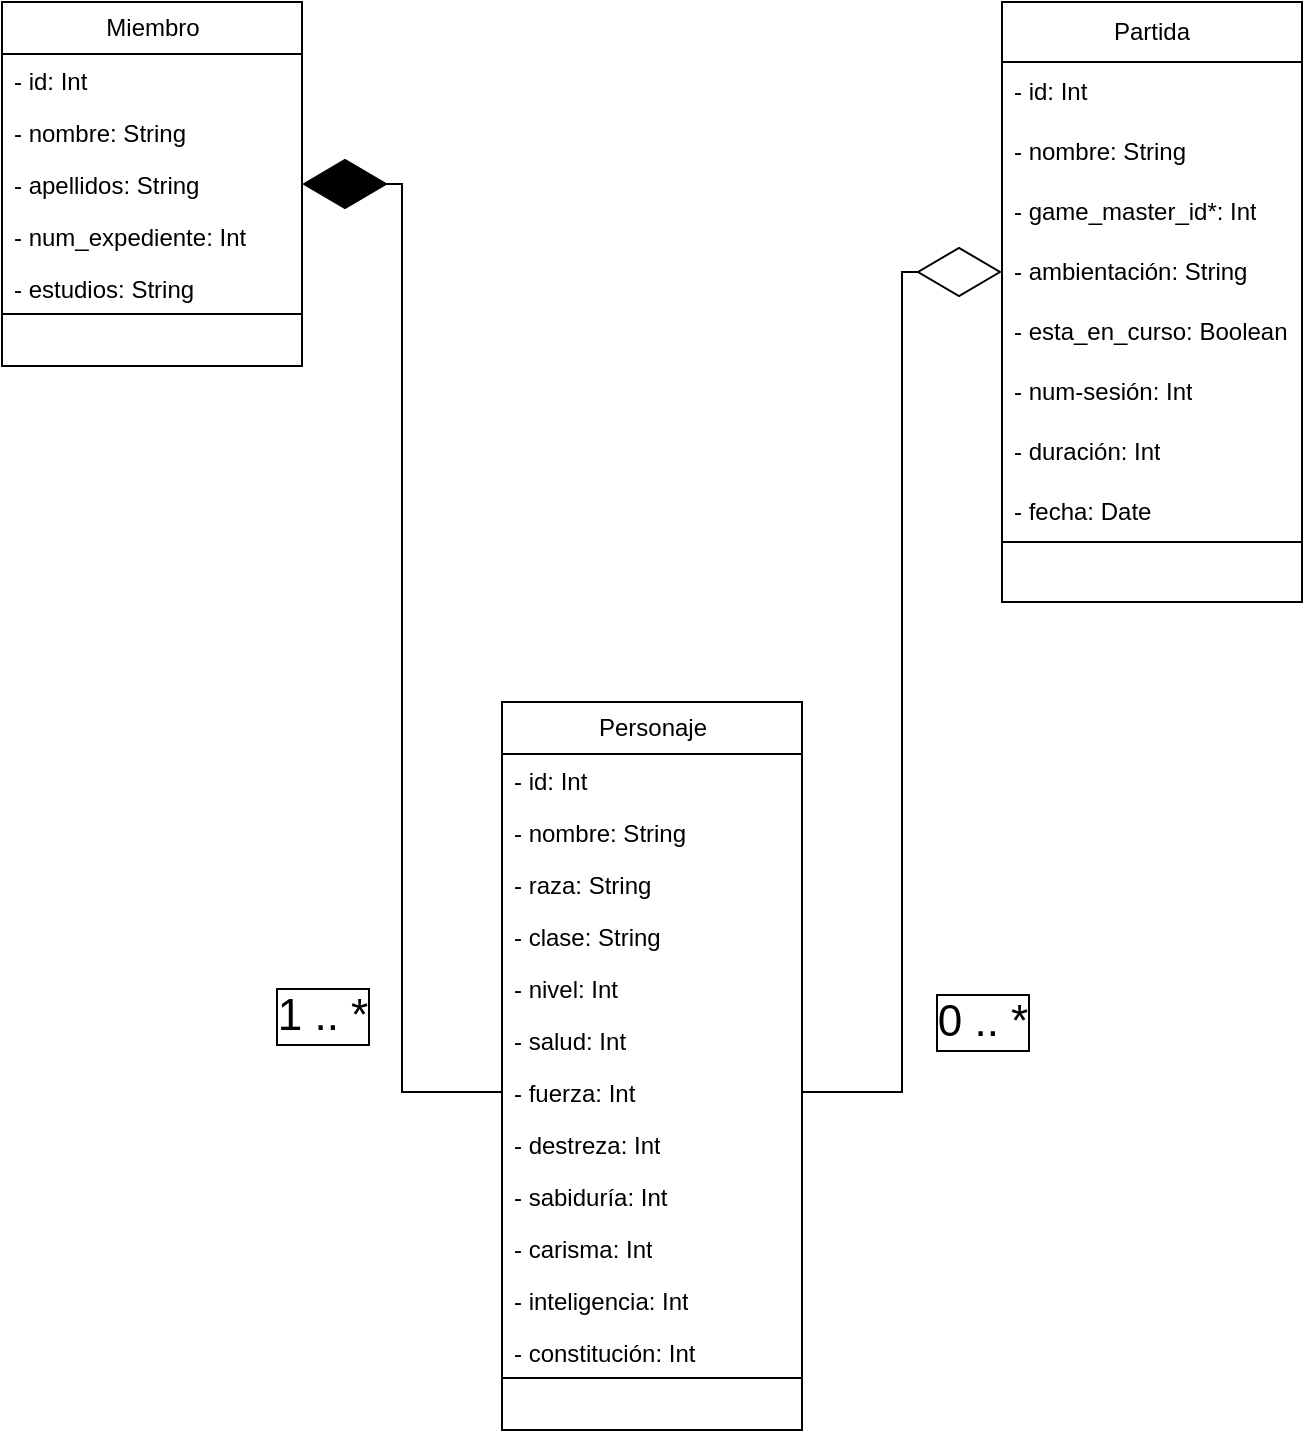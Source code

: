 <mxfile>
    <diagram id="AbXluEDq2uh6FwnZsh9W" name="Page-1">
        <mxGraphModel dx="488" dy="371" grid="1" gridSize="10" guides="1" tooltips="1" connect="1" arrows="1" fold="1" page="1" pageScale="1" pageWidth="1654" pageHeight="2336" math="0" shadow="0">
            <root>
                <mxCell id="0"/>
                <mxCell id="1" parent="0"/>
                <mxCell id="yZAWW8sjH-zsvmtY1onu-49" style="edgeStyle=orthogonalEdgeStyle;shape=connector;rounded=0;jumpStyle=none;html=1;entryX=0;entryY=0.5;entryDx=0;entryDy=0;labelBackgroundColor=default;strokeColor=default;fontFamily=Helvetica;fontSize=11;fontColor=default;startArrow=diamondThin;startFill=1;endArrow=none;endFill=0;startSize=40;endSize=39;exitX=1;exitY=0.5;exitDx=0;exitDy=0;" edge="1" parent="1" source="4" target="yZAWW8sjH-zsvmtY1onu-19">
                    <mxGeometry relative="1" as="geometry"/>
                </mxCell>
                <mxCell id="yZAWW8sjH-zsvmtY1onu-51" value="1 .. *" style="edgeLabel;html=1;align=center;verticalAlign=middle;resizable=0;points=[];fontSize=22;fontFamily=Helvetica;fontColor=default;labelBorderColor=default;" vertex="1" connectable="0" parent="yZAWW8sjH-zsvmtY1onu-49">
                    <mxGeometry x="0.756" y="1" relative="1" as="geometry">
                        <mxPoint x="-41" y="-21" as="offset"/>
                    </mxGeometry>
                </mxCell>
                <mxCell id="2" value="Miembro" style="swimlane;fontStyle=0;childLayout=stackLayout;horizontal=1;startSize=26;fillColor=none;horizontalStack=0;resizeParent=1;resizeParentMax=0;resizeLast=0;collapsible=1;marginBottom=0;html=1;" vertex="1" parent="1">
                    <mxGeometry x="502" y="810" width="150" height="182" as="geometry"/>
                </mxCell>
                <mxCell id="10" value="- id: Int" style="text;strokeColor=none;fillColor=none;align=left;verticalAlign=top;spacingLeft=4;spacingRight=4;overflow=hidden;rotatable=0;points=[[0,0.5],[1,0.5]];portConstraint=eastwest;whiteSpace=wrap;html=1;" vertex="1" parent="2">
                    <mxGeometry y="26" width="150" height="26" as="geometry"/>
                </mxCell>
                <mxCell id="3" value="- nombre: String" style="text;strokeColor=none;fillColor=none;align=left;verticalAlign=top;spacingLeft=4;spacingRight=4;overflow=hidden;rotatable=0;points=[[0,0.5],[1,0.5]];portConstraint=eastwest;whiteSpace=wrap;html=1;" vertex="1" parent="2">
                    <mxGeometry y="52" width="150" height="26" as="geometry"/>
                </mxCell>
                <mxCell id="4" value="- apellidos: String" style="text;strokeColor=none;fillColor=none;align=left;verticalAlign=top;spacingLeft=4;spacingRight=4;overflow=hidden;rotatable=0;points=[[0,0.5],[1,0.5]];portConstraint=eastwest;whiteSpace=wrap;html=1;" vertex="1" parent="2">
                    <mxGeometry y="78" width="150" height="26" as="geometry"/>
                </mxCell>
                <mxCell id="yZAWW8sjH-zsvmtY1onu-12" value="- num_expediente: Int" style="text;strokeColor=none;fillColor=none;align=left;verticalAlign=top;spacingLeft=4;spacingRight=4;overflow=hidden;rotatable=0;points=[[0,0.5],[1,0.5]];portConstraint=eastwest;whiteSpace=wrap;html=1;" vertex="1" parent="2">
                    <mxGeometry y="104" width="150" height="26" as="geometry"/>
                </mxCell>
                <mxCell id="yZAWW8sjH-zsvmtY1onu-11" value="- estudios: String" style="text;strokeColor=none;fillColor=none;align=left;verticalAlign=top;spacingLeft=4;spacingRight=4;overflow=hidden;rotatable=0;points=[[0,0.5],[1,0.5]];portConstraint=eastwest;whiteSpace=wrap;html=1;" vertex="1" parent="2">
                    <mxGeometry y="130" width="150" height="26" as="geometry"/>
                </mxCell>
                <mxCell id="yZAWW8sjH-zsvmtY1onu-10" style="text;strokeColor=default;fillColor=none;align=left;verticalAlign=top;spacingLeft=4;spacingRight=4;overflow=hidden;rotatable=0;points=[[0,0.5],[1,0.5]];portConstraint=eastwest;whiteSpace=wrap;html=1;" vertex="1" parent="2">
                    <mxGeometry y="156" width="150" height="26" as="geometry"/>
                </mxCell>
                <mxCell id="6" value="Personaje" style="swimlane;fontStyle=0;childLayout=stackLayout;horizontal=1;startSize=26;fillColor=none;horizontalStack=0;resizeParent=1;resizeParentMax=0;resizeLast=0;collapsible=1;marginBottom=0;html=1;" vertex="1" parent="1">
                    <mxGeometry x="752" y="1160" width="150" height="364" as="geometry"/>
                </mxCell>
                <mxCell id="7" value="- id: Int" style="text;strokeColor=none;fillColor=none;align=left;verticalAlign=top;spacingLeft=4;spacingRight=4;overflow=hidden;rotatable=0;points=[[0,0.5],[1,0.5]];portConstraint=eastwest;whiteSpace=wrap;html=1;" vertex="1" parent="6">
                    <mxGeometry y="26" width="150" height="26" as="geometry"/>
                </mxCell>
                <mxCell id="8" value="- nombre: String" style="text;strokeColor=none;fillColor=none;align=left;verticalAlign=top;spacingLeft=4;spacingRight=4;overflow=hidden;rotatable=0;points=[[0,0.5],[1,0.5]];portConstraint=eastwest;whiteSpace=wrap;html=1;" vertex="1" parent="6">
                    <mxGeometry y="52" width="150" height="26" as="geometry"/>
                </mxCell>
                <mxCell id="yZAWW8sjH-zsvmtY1onu-16" value="- raza: String" style="text;strokeColor=none;fillColor=none;align=left;verticalAlign=top;spacingLeft=4;spacingRight=4;overflow=hidden;rotatable=0;points=[[0,0.5],[1,0.5]];portConstraint=eastwest;whiteSpace=wrap;html=1;" vertex="1" parent="6">
                    <mxGeometry y="78" width="150" height="26" as="geometry"/>
                </mxCell>
                <mxCell id="yZAWW8sjH-zsvmtY1onu-15" value="- clase: String" style="text;strokeColor=none;fillColor=none;align=left;verticalAlign=top;spacingLeft=4;spacingRight=4;overflow=hidden;rotatable=0;points=[[0,0.5],[1,0.5]];portConstraint=eastwest;whiteSpace=wrap;html=1;" vertex="1" parent="6">
                    <mxGeometry y="104" width="150" height="26" as="geometry"/>
                </mxCell>
                <mxCell id="yZAWW8sjH-zsvmtY1onu-14" value="- nivel: Int" style="text;strokeColor=none;fillColor=none;align=left;verticalAlign=top;spacingLeft=4;spacingRight=4;overflow=hidden;rotatable=0;points=[[0,0.5],[1,0.5]];portConstraint=eastwest;whiteSpace=wrap;html=1;" vertex="1" parent="6">
                    <mxGeometry y="130" width="150" height="26" as="geometry"/>
                </mxCell>
                <mxCell id="yZAWW8sjH-zsvmtY1onu-13" value="- salud: Int" style="text;strokeColor=none;fillColor=none;align=left;verticalAlign=top;spacingLeft=4;spacingRight=4;overflow=hidden;rotatable=0;points=[[0,0.5],[1,0.5]];portConstraint=eastwest;whiteSpace=wrap;html=1;" vertex="1" parent="6">
                    <mxGeometry y="156" width="150" height="26" as="geometry"/>
                </mxCell>
                <mxCell id="yZAWW8sjH-zsvmtY1onu-19" value="- fuerza: Int" style="text;strokeColor=none;fillColor=none;align=left;verticalAlign=top;spacingLeft=4;spacingRight=4;overflow=hidden;rotatable=0;points=[[0,0.5],[1,0.5]];portConstraint=eastwest;whiteSpace=wrap;html=1;" vertex="1" parent="6">
                    <mxGeometry y="182" width="150" height="26" as="geometry"/>
                </mxCell>
                <mxCell id="yZAWW8sjH-zsvmtY1onu-20" value="- destreza: Int" style="text;strokeColor=none;fillColor=none;align=left;verticalAlign=top;spacingLeft=4;spacingRight=4;overflow=hidden;rotatable=0;points=[[0,0.5],[1,0.5]];portConstraint=eastwest;whiteSpace=wrap;html=1;" vertex="1" parent="6">
                    <mxGeometry y="208" width="150" height="26" as="geometry"/>
                </mxCell>
                <mxCell id="yZAWW8sjH-zsvmtY1onu-21" value="- sabiduría: Int" style="text;strokeColor=none;fillColor=none;align=left;verticalAlign=top;spacingLeft=4;spacingRight=4;overflow=hidden;rotatable=0;points=[[0,0.5],[1,0.5]];portConstraint=eastwest;whiteSpace=wrap;html=1;" vertex="1" parent="6">
                    <mxGeometry y="234" width="150" height="26" as="geometry"/>
                </mxCell>
                <mxCell id="yZAWW8sjH-zsvmtY1onu-22" value="- carisma: Int" style="text;strokeColor=none;fillColor=none;align=left;verticalAlign=top;spacingLeft=4;spacingRight=4;overflow=hidden;rotatable=0;points=[[0,0.5],[1,0.5]];portConstraint=eastwest;whiteSpace=wrap;html=1;" vertex="1" parent="6">
                    <mxGeometry y="260" width="150" height="26" as="geometry"/>
                </mxCell>
                <mxCell id="yZAWW8sjH-zsvmtY1onu-23" value="- inteligencia: Int" style="text;strokeColor=none;fillColor=none;align=left;verticalAlign=top;spacingLeft=4;spacingRight=4;overflow=hidden;rotatable=0;points=[[0,0.5],[1,0.5]];portConstraint=eastwest;whiteSpace=wrap;html=1;" vertex="1" parent="6">
                    <mxGeometry y="286" width="150" height="26" as="geometry"/>
                </mxCell>
                <mxCell id="11" value="- constitución: Int" style="text;strokeColor=none;fillColor=none;align=left;verticalAlign=top;spacingLeft=4;spacingRight=4;overflow=hidden;rotatable=0;points=[[0,0.5],[1,0.5]];portConstraint=eastwest;whiteSpace=wrap;html=1;" vertex="1" parent="6">
                    <mxGeometry y="312" width="150" height="26" as="geometry"/>
                </mxCell>
                <mxCell id="15" style="text;strokeColor=default;fillColor=none;align=left;verticalAlign=top;spacingLeft=4;spacingRight=4;overflow=hidden;rotatable=0;points=[[0,0.5],[1,0.5]];portConstraint=eastwest;whiteSpace=wrap;html=1;" vertex="1" parent="6">
                    <mxGeometry y="338" width="150" height="26" as="geometry"/>
                </mxCell>
                <mxCell id="pLYIWolI65vnzEa7ARut-10" value="Partida" style="swimlane;fontStyle=0;childLayout=stackLayout;horizontal=1;startSize=30;horizontalStack=0;resizeParent=1;resizeParentMax=0;resizeLast=0;collapsible=1;marginBottom=0;whiteSpace=wrap;html=1;" vertex="1" parent="1">
                    <mxGeometry x="1002" y="810" width="150" height="300" as="geometry"/>
                </mxCell>
                <mxCell id="pLYIWolI65vnzEa7ARut-11" value="- id: Int" style="text;strokeColor=none;fillColor=none;align=left;verticalAlign=middle;spacingLeft=4;spacingRight=4;overflow=hidden;points=[[0,0.5],[1,0.5]];portConstraint=eastwest;rotatable=0;whiteSpace=wrap;html=1;" vertex="1" parent="pLYIWolI65vnzEa7ARut-10">
                    <mxGeometry y="30" width="150" height="30" as="geometry"/>
                </mxCell>
                <mxCell id="pLYIWolI65vnzEa7ARut-12" value="- nombre: String" style="text;strokeColor=none;fillColor=none;align=left;verticalAlign=middle;spacingLeft=4;spacingRight=4;overflow=hidden;points=[[0,0.5],[1,0.5]];portConstraint=eastwest;rotatable=0;whiteSpace=wrap;html=1;" vertex="1" parent="pLYIWolI65vnzEa7ARut-10">
                    <mxGeometry y="60" width="150" height="30" as="geometry"/>
                </mxCell>
                <mxCell id="pLYIWolI65vnzEa7ARut-13" value="- game_master_id*: Int" style="text;strokeColor=none;fillColor=none;align=left;verticalAlign=middle;spacingLeft=4;spacingRight=4;overflow=hidden;points=[[0,0.5],[1,0.5]];portConstraint=eastwest;rotatable=0;whiteSpace=wrap;html=1;" vertex="1" parent="pLYIWolI65vnzEa7ARut-10">
                    <mxGeometry y="90" width="150" height="30" as="geometry"/>
                </mxCell>
                <mxCell id="pLYIWolI65vnzEa7ARut-14" value="- ambientación: String" style="text;strokeColor=none;fillColor=none;align=left;verticalAlign=middle;spacingLeft=4;spacingRight=4;overflow=hidden;points=[[0,0.5],[1,0.5]];portConstraint=eastwest;rotatable=0;whiteSpace=wrap;html=1;" vertex="1" parent="pLYIWolI65vnzEa7ARut-10">
                    <mxGeometry y="120" width="150" height="30" as="geometry"/>
                </mxCell>
                <mxCell id="pLYIWolI65vnzEa7ARut-15" value="- esta_en_curso: Boolean" style="text;strokeColor=none;fillColor=none;align=left;verticalAlign=middle;spacingLeft=4;spacingRight=4;overflow=hidden;points=[[0,0.5],[1,0.5]];portConstraint=eastwest;rotatable=0;whiteSpace=wrap;html=1;" vertex="1" parent="pLYIWolI65vnzEa7ARut-10">
                    <mxGeometry y="150" width="150" height="30" as="geometry"/>
                </mxCell>
                <mxCell id="pLYIWolI65vnzEa7ARut-16" value="- num-sesión: Int" style="text;strokeColor=none;fillColor=none;align=left;verticalAlign=middle;spacingLeft=4;spacingRight=4;overflow=hidden;points=[[0,0.5],[1,0.5]];portConstraint=eastwest;rotatable=0;whiteSpace=wrap;html=1;" vertex="1" parent="pLYIWolI65vnzEa7ARut-10">
                    <mxGeometry y="180" width="150" height="30" as="geometry"/>
                </mxCell>
                <mxCell id="pLYIWolI65vnzEa7ARut-17" value="- duración: Int" style="text;strokeColor=none;fillColor=none;align=left;verticalAlign=middle;spacingLeft=4;spacingRight=4;overflow=hidden;points=[[0,0.5],[1,0.5]];portConstraint=eastwest;rotatable=0;whiteSpace=wrap;html=1;" vertex="1" parent="pLYIWolI65vnzEa7ARut-10">
                    <mxGeometry y="210" width="150" height="30" as="geometry"/>
                </mxCell>
                <mxCell id="pLYIWolI65vnzEa7ARut-18" value="- fecha: Date" style="text;strokeColor=none;fillColor=none;align=left;verticalAlign=middle;spacingLeft=4;spacingRight=4;overflow=hidden;points=[[0,0.5],[1,0.5]];portConstraint=eastwest;rotatable=0;whiteSpace=wrap;html=1;" vertex="1" parent="pLYIWolI65vnzEa7ARut-10">
                    <mxGeometry y="240" width="150" height="30" as="geometry"/>
                </mxCell>
                <mxCell id="pLYIWolI65vnzEa7ARut-19" style="text;strokeColor=default;fillColor=none;align=left;verticalAlign=middle;spacingLeft=4;spacingRight=4;overflow=hidden;points=[[0,0.5],[1,0.5]];portConstraint=eastwest;rotatable=0;whiteSpace=wrap;html=1;strokeWidth=1;rounded=0;" vertex="1" parent="pLYIWolI65vnzEa7ARut-10">
                    <mxGeometry y="270" width="150" height="30" as="geometry"/>
                </mxCell>
                <mxCell id="yZAWW8sjH-zsvmtY1onu-48" style="edgeStyle=orthogonalEdgeStyle;html=1;entryX=1;entryY=0.5;entryDx=0;entryDy=0;exitX=0;exitY=0.5;exitDx=0;exitDy=0;startArrow=diamondThin;startFill=0;endArrow=none;endFill=0;endSize=14;startSize=40;jumpStyle=none;rounded=0;" edge="1" parent="1" source="pLYIWolI65vnzEa7ARut-14" target="yZAWW8sjH-zsvmtY1onu-19">
                    <mxGeometry relative="1" as="geometry"/>
                </mxCell>
                <mxCell id="yZAWW8sjH-zsvmtY1onu-53" value="0 .. *" style="edgeLabel;html=1;align=center;verticalAlign=middle;resizable=0;points=[];fontSize=22;fontFamily=Helvetica;fontColor=default;labelBorderColor=default;" vertex="1" connectable="0" parent="1">
                    <mxGeometry x="991.997" y="1320" as="geometry"/>
                </mxCell>
            </root>
        </mxGraphModel>
    </diagram>
</mxfile>